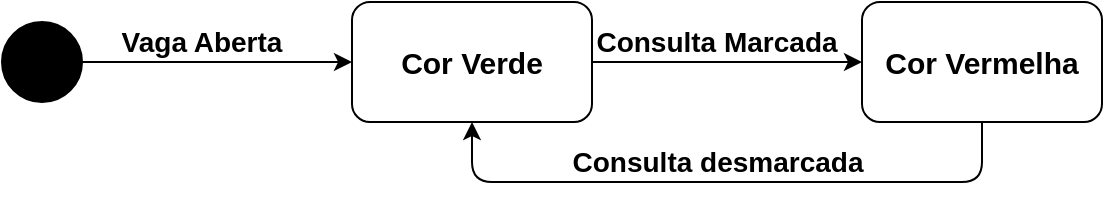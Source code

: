 <mxfile version="14.2.5" type="device"><diagram id="Ai2gmELtpwHWYXXAqKo3" name="Page-1"><mxGraphModel dx="1221" dy="578" grid="1" gridSize="10" guides="1" tooltips="1" connect="1" arrows="1" fold="1" page="1" pageScale="1" pageWidth="1169" pageHeight="827" math="0" shadow="0"><root><mxCell id="0"/><mxCell id="1" parent="0"/><mxCell id="2XNDSpADON4L3vwwOL7I-5" value="" style="rounded=1;whiteSpace=wrap;html=1;" vertex="1" parent="1"><mxGeometry x="385" y="110" width="120" height="60" as="geometry"/></mxCell><mxCell id="2XNDSpADON4L3vwwOL7I-6" value="&lt;b&gt;&lt;font style=&quot;font-size: 15px&quot;&gt;Cor Verde&lt;/font&gt;&lt;/b&gt;" style="text;html=1;strokeColor=none;fillColor=none;align=center;verticalAlign=middle;whiteSpace=wrap;rounded=0;" vertex="1" parent="1"><mxGeometry x="385" y="130" width="120" height="20" as="geometry"/></mxCell><mxCell id="2XNDSpADON4L3vwwOL7I-7" value="" style="endArrow=classic;html=1;exitX=1;exitY=0.5;exitDx=0;exitDy=0;entryX=0;entryY=0.5;entryDx=0;entryDy=0;" edge="1" parent="1" source="2XNDSpADON4L3vwwOL7I-6" target="2XNDSpADON4L3vwwOL7I-8"><mxGeometry width="50" height="50" relative="1" as="geometry"><mxPoint x="515" y="350" as="sourcePoint"/><mxPoint x="230" y="410" as="targetPoint"/></mxGeometry></mxCell><mxCell id="2XNDSpADON4L3vwwOL7I-8" value="" style="rounded=1;whiteSpace=wrap;html=1;" vertex="1" parent="1"><mxGeometry x="640" y="110" width="120" height="60" as="geometry"/></mxCell><mxCell id="2XNDSpADON4L3vwwOL7I-9" value="&lt;b&gt;&lt;font style=&quot;font-size: 15px&quot;&gt;Cor Vermelha&lt;/font&gt;&lt;/b&gt;" style="text;html=1;strokeColor=none;fillColor=none;align=center;verticalAlign=middle;whiteSpace=wrap;rounded=0;" vertex="1" parent="1"><mxGeometry x="640" y="130" width="120" height="20" as="geometry"/></mxCell><mxCell id="2XNDSpADON4L3vwwOL7I-10" value="" style="endArrow=classic;html=1;exitX=1;exitY=0.5;exitDx=0;exitDy=0;" edge="1" parent="1" source="2XNDSpADON4L3vwwOL7I-11" target="2XNDSpADON4L3vwwOL7I-5"><mxGeometry width="50" height="50" relative="1" as="geometry"><mxPoint x="231" y="160" as="sourcePoint"/><mxPoint x="335" y="270" as="targetPoint"/></mxGeometry></mxCell><mxCell id="2XNDSpADON4L3vwwOL7I-11" value="" style="ellipse;whiteSpace=wrap;html=1;aspect=fixed;fillColor=#000000;" vertex="1" parent="1"><mxGeometry x="210" y="120" width="40" height="40" as="geometry"/></mxCell><mxCell id="2XNDSpADON4L3vwwOL7I-12" value="" style="endArrow=classic;html=1;exitX=0.5;exitY=1;exitDx=0;exitDy=0;entryX=0.5;entryY=1;entryDx=0;entryDy=0;" edge="1" parent="1" source="2XNDSpADON4L3vwwOL7I-8" target="2XNDSpADON4L3vwwOL7I-5"><mxGeometry width="50" height="50" relative="1" as="geometry"><mxPoint x="515" y="440" as="sourcePoint"/><mxPoint x="565" y="390" as="targetPoint"/><Array as="points"><mxPoint x="700" y="200"/><mxPoint x="555" y="200"/><mxPoint x="445" y="200"/></Array></mxGeometry></mxCell><mxCell id="2XNDSpADON4L3vwwOL7I-13" value="&lt;b&gt;&lt;font style=&quot;font-size: 14px&quot;&gt;Vaga Aberta&lt;/font&gt;&lt;/b&gt;" style="text;html=1;strokeColor=none;fillColor=none;align=center;verticalAlign=middle;whiteSpace=wrap;rounded=0;" vertex="1" parent="1"><mxGeometry x="250" y="120" width="120" height="20" as="geometry"/></mxCell><mxCell id="2XNDSpADON4L3vwwOL7I-14" value="&lt;span style=&quot;font-size: 14px&quot;&gt;&lt;b&gt;Consulta Marcada&lt;/b&gt;&lt;/span&gt;" style="text;html=1;strokeColor=none;fillColor=none;align=center;verticalAlign=middle;whiteSpace=wrap;rounded=0;" vertex="1" parent="1"><mxGeometry x="505" y="120" width="125" height="20" as="geometry"/></mxCell><mxCell id="2XNDSpADON4L3vwwOL7I-15" value="&lt;span style=&quot;font-size: 14px&quot;&gt;&lt;b&gt;Consulta desmarcada&lt;/b&gt;&lt;/span&gt;" style="text;html=1;strokeColor=none;fillColor=none;align=center;verticalAlign=middle;whiteSpace=wrap;rounded=0;" vertex="1" parent="1"><mxGeometry x="477.5" y="180" width="180" height="20" as="geometry"/></mxCell></root></mxGraphModel></diagram></mxfile>